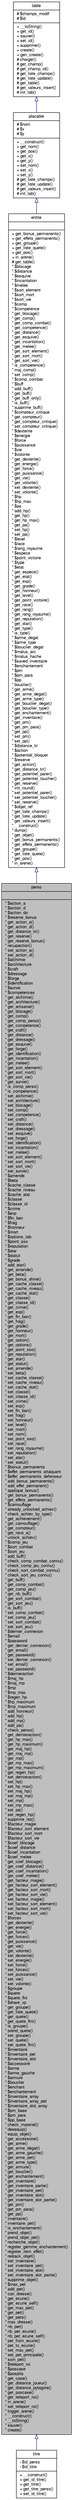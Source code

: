 digraph G
{
  bgcolor="transparent";
  edge [fontname="FreeSans",fontsize="10",labelfontname="FreeSans",labelfontsize="10"];
  node [fontname="FreeSans",fontsize="10",shape=record];
  Node1 [label="{perso\n||* $action_a\l* $action_d\l* $action_do\l* $reserve_bonus\l* get_action_a()\l* get_action_d()\l* get_distance_tir()\l* get_reserve()\l* get_reserve_bonus()\l* recupaction()\l* set_action_a()\l* set_action_d()\l* $alchimie\l* $architecture\l* $craft\l* $dressage\l* $forge\l* $identification\l* $survie\l* $competences\l* get_alchimie()\l* get_architecture()\l* get_artisanat()\l* get_blocage()\l* get_comp()\l* get_comp_perso()\l* get_competence()\l* get_craft()\l* get_distance()\l* get_dressage()\l* get_esquive()\l* get_forge()\l* get_identification()\l* get_incantation()\l* get_melee()\l* get_sort_element()\l* get_sort_mort()\l* get_sort_vie()\l* get_survie()\l* is_comp_perso()\l* is_competence()\l* set_alchimie()\l* set_architecture()\l* set_blocage()\l* set_comp()\l* set_competence()\l* set_craft()\l* set_distance()\l* set_dressage()\l* set_esquive()\l* set_forge()\l* set_identification()\l* set_incantation()\l* set_melee()\l* set_sort_element()\l* set_sort_mort()\l* set_sort_vie()\l* set_survie()\l* $amende\l* $beta\l* $cache_classe\l* $cache_niveau\l* $cache_stat\l* $classe\l* $classe_id\l* $crime\l* $exp\l* $fin_ban\l* $frag\l* $honneur\l* $mort\l* $options_tab\l* $point_sso\l* $reputation\l* $star\l* $statut\l* $grade\l* add_star()\l* get_amende()\l* get_beta()\l* get_bonus_shine()\l* get_cache_classe()\l* get_cache_niveau()\l* get_cache_stat()\l* get_classe()\l* get_classe_id()\l* get_crime()\l* get_exp()\l* get_fin_ban()\l* get_frag()\l* get_grade()\l* get_honneur()\l* get_mort()\l* get_option()\l* get_options()\l* get_point_sso()\l* get_reputation()\l* get_star()\l* get_statut()\l* set_amende()\l* set_beta()\l* set_cache_classe()\l* set_cache_niveau()\l* set_cache_stat()\l* set_classe()\l* set_classe_id()\l* set_crime()\l* set_exp()\l* set_fin_ban()\l* set_frag()\l* set_honneur()\l* set_level()\l* set_mort()\l* set_nom()\l* set_point_sso()\l* set_race()\l* set_rang_royaume()\l* set_reputation()\l* set_star()\l* set_statut()\l* $bonus_permanents\l* $effet_permanents_attaquant\l* $effet_permanents_defenseur\l* add_bonus_permanents()\l* add_effet_permanent()\l* applique_bonus()\l* get_bonus_permanents()\l* get_effets_permanents()\l* $camouflage\l* already_unlocked_achiev()\l* check_achiev_by_type()\l* get_achievement()\l* get_camouflage()\l* get_compteur()\l* get_race_a()\l* unlock_achiev()\l* $comp_jeu\l* $sort_combat\l* $sort_jeu\l* add_buff()\l* check_comp_combat_connu()\l* check_comp_jeu_connu()\l* check_sort_combat_connu()\l* check_sort_jeu_connu()\l* get_buff()\l* get_comp_combat()\l* get_comp_jeu()\l* get_nb_buff()\l* get_sort_combat()\l* get_sort_jeu()\l* is_buff()\l* set_comp_combat()\l* set_comp_jeu()\l* set_sort_combat()\l* set_sort_jeu()\l* $dernier_connexion\l* $email\l* $password\l* get_dernier_connexion()\l* get_email()\l* get_password()\l* set_dernier_connexion()\l* set_email()\l* set_password()\l* $dernieraction\l* $maj_hp\l* $maj_mp\l* $mp\l* $mp_max\l* $regen_hp\l* $hp_maximum\l* $mp_maximum\l* add_honneur()\l* add_hp()\l* add_mp()\l* add_pa()\l* check_perso()\l* get_dernieraction()\l* get_hp_max()\l* get_hp_maximum()\l* get_maj_hp()\l* get_maj_mp()\l* get_mp()\l* get_mp_max()\l* get_mp_maximum()\l* get_regen_hp()\l* set_dernieraction()\l* set_hp()\l* set_hp_max()\l* set_maj_hp()\l* set_maj_mp()\l* set_mp()\l* set_mp_max()\l* set_pa()\l* set_regen_hp()\l* supprime_rez()\l* $facteur_magie\l* $facteur_sort_element\l* $facteur_sort_mort\l* $facteur_sort_vie\l* $coef_blocage\l* $coef_distance\l* $coef_incantation\l* $coef_melee\l* get_coef_blocage()\l* get_coef_distance()\l* get_coef_incantation()\l* get_coef_melee()\l* get_facteur_magie()\l* get_facteur_sort_element()\l* get_facteur_sort_mort()\l* get_facteur_sort_vie()\l* set_facteur_magie()\l* set_facteur_sort_element()\l* set_facteur_sort_mort()\l* set_facteur_sort_vie()\l* $forcex\l* get_dexterite()\l* get_energie()\l* get_force()\l* get_forcex()\l* get_puissance()\l* get_vie()\l* get_volonte()\l* set_dexterite()\l* set_energie()\l* set_force()\l* set_forcex()\l* set_puissance()\l* set_vie()\l* set_volonte()\l* $groupe\l* $quete\l* $quete_fini\l* $share_xp\l* get_groupe()\l* get_liste_quete()\l* get_quete()\l* get_quete_fini()\l* is_groupe()\l* prend_quete()\l* set_groupe()\l* set_quete()\l* set_quete_fini()\l* $inventaire\l* $inventaire_pet\l* $inventaire_slot\l* $accessoire\l* $arme\l* $arme_gauche\l* $armure\l* $bouclier\l* $enchant\l* $enchantement\l* $inventaire_array\l* $inventaire_array_pet\l* $inventaire_slot_array\l* $pm_base\l* $pm_para\l* $pp_base\l* check_materiel()\l* desequip()\l* equip_objet()\l* get_accessoire()\l* get_arme()\l* get_arme_degat()\l* get_arme_gauche()\l* get_arme_pet()\l* get_arme_type()\l* get_armure()\l* get_bouclier()\l* get_enchantement()\l* get_inventaire()\l* get_inventaire_partie()\l* get_inventaire_pet()\l* get_inventaire_slot()\l* get_inventaire_slot_partie()\l* get_pm()\l* get_pm_para()\l* get_pp()\l* inventaire()\l* inventaire_pet()\l* is_enchantement()\l* prend_objet()\l* prend_objet_pet()\l* recherche_objet()\l* register_gemme_enchantement()\l* register_item_effet()\l* restack_objet()\l* set_inventaire()\l* set_inventaire_pet()\l* set_inventaire_slot()\l* set_inventaire_slot_partie()\l* supprime_objet()\l* $max_pet\l* add_pet()\l* can_dresse()\l* get_ecurie()\l* get_ecurie_self()\l* get_max_pet()\l* get_pet()\l* get_pets()\l* max_dresse()\l* nb_pet()\l* nb_pet_ecurie()\l* nb_pet_ecurie_self()\l* pet_from_ecurie()\l* pet_to_ecurie()\l* set_max_pet()\l* set_pet_principale()\l* soin_pet()\l* $teleport_roi\l* $poscase\l* $pospita\l* get_case()\l* get_distance_joueur()\l* get_distance_pytagore()\l* get_poscase()\l* get_teleport_roi()\l* in_arene()\l* set_teleport_roi()\l* trigger_arene()\l* __construct()\l* __toString()\l* sauver()\l* create()\l}",height=0.2,width=0.4,color="black", fillcolor="grey75", style="filled" fontcolor="black"];
  Node2 -> Node1 [dir=back,color="midnightblue",fontsize="10",style="solid",arrowtail="empty",fontname="FreeSans"];
  Node2 [label="{entite\n||+ get_bonus_permanents()\l+ get_effets_permanents()\l+ get_groupe()\l+ get_liste_quete()\l+ get_pos()\l+ in_arene()\l# get_table()\l* $blocage\l* $distance\l* $esquive\l* $incantation\l* $melee\l* $sort_element\l* $sort_mort\l* $sort_vie\l* $comp\l* $competence\l* get_blocage()\l* get_comp()\l* get_comp_combat()\l* get_competence()\l* get_distance()\l* get_esquive()\l* get_incantation()\l* get_melee()\l* get_sort_element()\l* get_sort_mort()\l* get_sort_vie()\l* is_competence()\l* maj_comp()\l* set_comp()\l* $comp_combat\l* $buff\l* add_buff()\l* get_buff()\l* get_buff_only()\l* is_buff()\l* supprime_buff()\l* $compteur_critique\l* get_compteur()\l* get_compteur_critique()\l* set_compteur_critique()\l* $dexterite\l* $energie\l* $force\l* $puissance\l* $vie\l* $volonte\l* get_dexterite()\l* get_energie()\l* get_force()\l* get_puissance()\l* get_vie()\l* get_volonte()\l* set_dexterite()\l* set_volonte()\l* $hp\l* $hp_max\l* $pa\l* add_hp()\l* get_hp()\l* get_hp_max()\l* get_pa()\l* set_hp()\l* set_pa()\l* $level\l* $race\l* $rang_royaume\l* $espece\l* $point_victoire\l* $type\l* $etat\l* get_espece()\l* get_etat()\l* get_exp()\l* get_grade()\l* get_honneur()\l* get_level()\l* get_point_victoire()\l* get_race()\l* get_rang()\l* get_rang_royaume()\l* get_reputation()\l* get_star()\l* get_type()\l* is_type()\l* $arme_degat\l* $arme_type\l* $bouclier_degat\l* $malus_arc\l* $malus_hache\l* $saved_inventaire\l* $enchantement\l* $pm\l* $pm_para\l* $pp\l* bouclier()\l* get_arme()\l* get_arme_degat()\l* get_arme_type()\l* get_bouclier_degat()\l* get_bouclier_type()\l* get_enchantement()\l* get_inventaire()\l* get_pm()\l* get_pm_para()\l* get_pp()\l* set_pm()\l* set_pp()\l* $distance_tir\l* $action\l* $potentiel_bloquer\l* $reserve\l* get_action()\l* get_distance_tir()\l* get_potentiel_parer()\l* get_potentiel_toucher()\l* get_reserve()\l* init_round()\l* set_potentiel_parer()\l* set_potentiel_toucher()\l* set_reserve()\l* $objet_ref\l* get_liste_champs()\l* get_liste_update()\l* get_valeurs_insert()\l* __construct()\l* dump()\l* get_objet()\l* get_bonus_permanents()\l* get_effets_permanents()\l* get_groupe()\l* get_liste_quete()\l* get_pos()\l* in_arene()\l}",height=0.2,width=0.4,color="black",URL="$classentite.html",tooltip="Classe représentant les participants à un combat."];
  Node3 -> Node2 [dir=back,color="midnightblue",fontsize="10",style="solid",arrowtail="empty",fontname="FreeSans"];
  Node3 [label="{placable\n|# $nom\l# $x\l# $y\l|+ __construct()\l+ get_nom()\l+ get_pos()\l+ get_x()\l+ get_y()\l+ set_nom()\l+ set_x()\l+ set_y()\l# get_liste_champs()\l# get_liste_update()\l# get_valeurs_insert()\l# init_tab()\l}",height=0.2,width=0.4,color="black",URL="$classplacable.html",tooltip="Classe Abstraite placable Cette classe à pour but de définir ce qu&#39;est un objet..."];
  Node4 -> Node3 [dir=back,color="midnightblue",fontsize="10",style="solid",arrowtail="empty",fontname="FreeSans"];
  Node4 [label="{table\n|# $champs_modif\l# $id\l|+ __toString()\l+ get_id()\l+ sauver()\l+ set_id()\l+ supprimer()\l+ create()\l+ gen_create()\l# charger()\l# get_champ()\l# get_champ_id()\l# get_liste_champs()\l# get_liste_update()\l# get_table()\l# get_valeurs_insert()\l# init_tab()\l}",height=0.2,width=0.4,color="black",URL="$classtable.html",tooltip="Classe de base pour les objets représentant un élément d&#39;une table dans la..."];
  Node1 -> Node5 [dir=back,color="midnightblue",fontsize="10",style="solid",arrowtail="empty",fontname="FreeSans"];
  Node5 [label="{titre\n|- $id_perso\l- $id_titre\l|+ __construct()\l+ get_id_titre()\l+ get_titre()\l+ get_titre_perso()\l+ set_id_titre()\l}",height=0.2,width=0.4,color="black",URL="$classtitre.html",tooltip="Classe représentant un titre joueur."];
}
